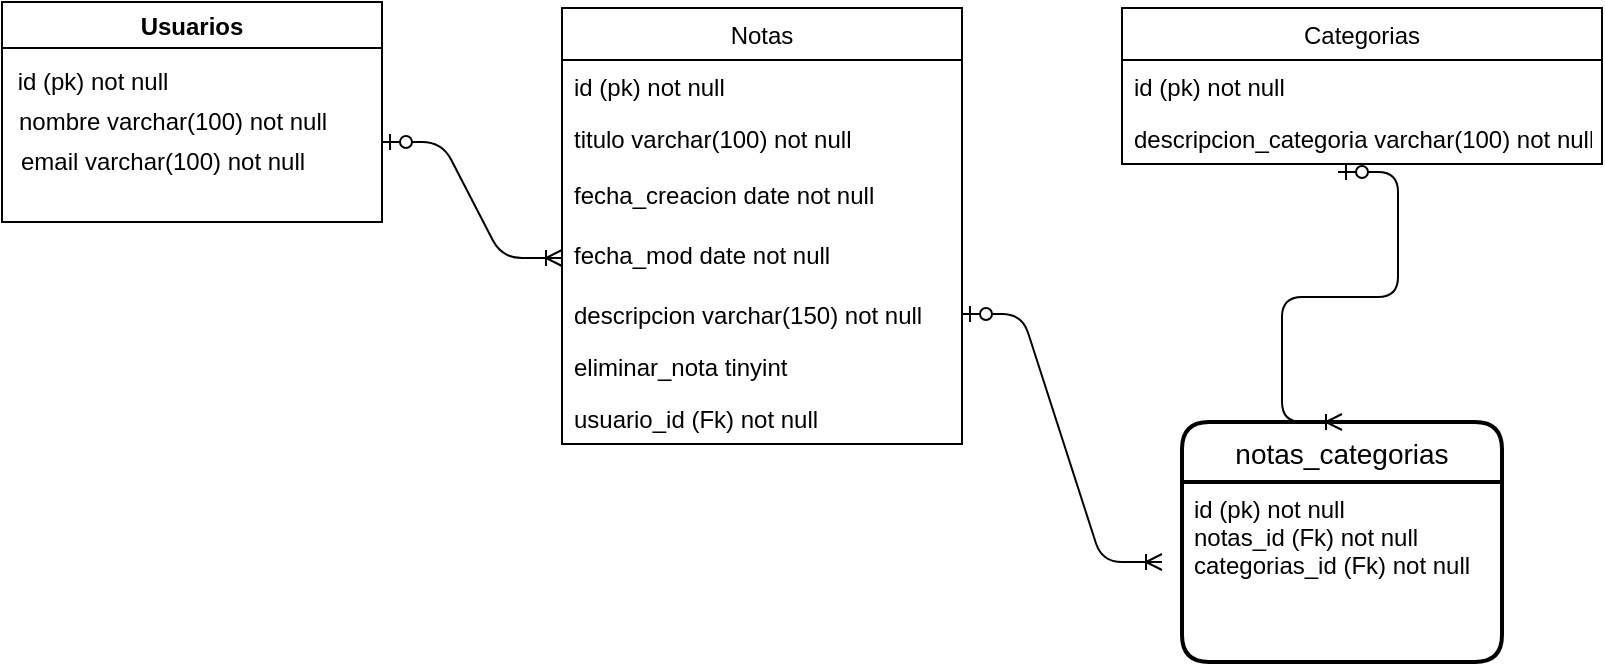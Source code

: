 <mxfile>
    <diagram id="ra3AVj7XVkMUK11-yWKh" name="Page-1">
        <mxGraphModel dx="652" dy="478" grid="1" gridSize="10" guides="1" tooltips="1" connect="1" arrows="1" fold="1" page="1" pageScale="1" pageWidth="827" pageHeight="1169" math="0" shadow="0">
            <root>
                <mxCell id="0"/>
                <mxCell id="1" parent="0"/>
                <mxCell id="2" value="Usuarios" style="swimlane;" vertex="1" parent="1">
                    <mxGeometry x="10" y="50" width="190" height="110" as="geometry"/>
                </mxCell>
                <mxCell id="3" value="id (pk) not null" style="text;html=1;align=center;verticalAlign=middle;resizable=0;points=[];autosize=1;strokeColor=none;" vertex="1" parent="2">
                    <mxGeometry y="30" width="90" height="20" as="geometry"/>
                </mxCell>
                <mxCell id="4" value="nombre varchar(100) not null" style="text;html=1;align=center;verticalAlign=middle;resizable=0;points=[];autosize=1;strokeColor=none;" vertex="1" parent="2">
                    <mxGeometry y="50" width="170" height="20" as="geometry"/>
                </mxCell>
                <mxCell id="5" value="email varchar(100) not null" style="text;html=1;align=center;verticalAlign=middle;resizable=0;points=[];autosize=1;strokeColor=none;" vertex="1" parent="2">
                    <mxGeometry y="70" width="160" height="20" as="geometry"/>
                </mxCell>
                <mxCell id="6" value="Notas" style="swimlane;fontStyle=0;childLayout=stackLayout;horizontal=1;startSize=26;fillColor=none;horizontalStack=0;resizeParent=1;resizeParentMax=0;resizeLast=0;collapsible=1;marginBottom=0;" vertex="1" parent="1">
                    <mxGeometry x="290" y="53" width="200" height="218" as="geometry"/>
                </mxCell>
                <mxCell id="7" value="id (pk) not null" style="text;strokeColor=none;fillColor=none;align=left;verticalAlign=top;spacingLeft=4;spacingRight=4;overflow=hidden;rotatable=0;points=[[0,0.5],[1,0.5]];portConstraint=eastwest;" vertex="1" parent="6">
                    <mxGeometry y="26" width="200" height="26" as="geometry"/>
                </mxCell>
                <mxCell id="8" value="titulo varchar(100) not null" style="text;strokeColor=none;fillColor=none;align=left;verticalAlign=top;spacingLeft=4;spacingRight=4;overflow=hidden;rotatable=0;points=[[0,0.5],[1,0.5]];portConstraint=eastwest;" vertex="1" parent="6">
                    <mxGeometry y="52" width="200" height="28" as="geometry"/>
                </mxCell>
                <mxCell id="9" value="fecha_creacion date not null" style="text;strokeColor=none;fillColor=none;align=left;verticalAlign=top;spacingLeft=4;spacingRight=4;overflow=hidden;rotatable=0;points=[[0,0.5],[1,0.5]];portConstraint=eastwest;" vertex="1" parent="6">
                    <mxGeometry y="80" width="200" height="30" as="geometry"/>
                </mxCell>
                <mxCell id="11" value="fecha_mod date not null" style="text;strokeColor=none;fillColor=none;align=left;verticalAlign=top;spacingLeft=4;spacingRight=4;overflow=hidden;rotatable=0;points=[[0,0.5],[1,0.5]];portConstraint=eastwest;" vertex="1" parent="6">
                    <mxGeometry y="110" width="200" height="30" as="geometry"/>
                </mxCell>
                <mxCell id="12" value="descripcion varchar(150) not null&#10;" style="text;strokeColor=none;fillColor=none;align=left;verticalAlign=top;spacingLeft=4;spacingRight=4;overflow=hidden;rotatable=0;points=[[0,0.5],[1,0.5]];portConstraint=eastwest;" vertex="1" parent="6">
                    <mxGeometry y="140" width="200" height="26" as="geometry"/>
                </mxCell>
                <mxCell id="13" value="eliminar_nota tinyint&#10;" style="text;strokeColor=none;fillColor=none;align=left;verticalAlign=top;spacingLeft=4;spacingRight=4;overflow=hidden;rotatable=0;points=[[0,0.5],[1,0.5]];portConstraint=eastwest;" vertex="1" parent="6">
                    <mxGeometry y="166" width="200" height="26" as="geometry"/>
                </mxCell>
                <mxCell id="14" value="usuario_id (Fk) not null&#10;" style="text;strokeColor=none;fillColor=none;align=left;verticalAlign=top;spacingLeft=4;spacingRight=4;overflow=hidden;rotatable=0;points=[[0,0.5],[1,0.5]];portConstraint=eastwest;" vertex="1" parent="6">
                    <mxGeometry y="192" width="200" height="26" as="geometry"/>
                </mxCell>
                <mxCell id="15" value="" style="edgeStyle=entityRelationEdgeStyle;fontSize=12;html=1;endArrow=ERoneToMany;startArrow=ERzeroToOne;entryX=0;entryY=0.5;entryDx=0;entryDy=0;" edge="1" parent="1" target="11">
                    <mxGeometry width="100" height="100" relative="1" as="geometry">
                        <mxPoint x="200" y="120" as="sourcePoint"/>
                        <mxPoint x="350" y="131" as="targetPoint"/>
                    </mxGeometry>
                </mxCell>
                <mxCell id="16" value="Categorias" style="swimlane;fontStyle=0;childLayout=stackLayout;horizontal=1;startSize=26;fillColor=none;horizontalStack=0;resizeParent=1;resizeParentMax=0;resizeLast=0;collapsible=1;marginBottom=0;" vertex="1" parent="1">
                    <mxGeometry x="570" y="53" width="240" height="78" as="geometry"/>
                </mxCell>
                <mxCell id="17" value="id (pk) not null" style="text;strokeColor=none;fillColor=none;align=left;verticalAlign=top;spacingLeft=4;spacingRight=4;overflow=hidden;rotatable=0;points=[[0,0.5],[1,0.5]];portConstraint=eastwest;" vertex="1" parent="16">
                    <mxGeometry y="26" width="240" height="26" as="geometry"/>
                </mxCell>
                <mxCell id="18" value="descripcion_categoria varchar(100) not null" style="text;strokeColor=none;fillColor=none;align=left;verticalAlign=top;spacingLeft=4;spacingRight=4;overflow=hidden;rotatable=0;points=[[0,0.5],[1,0.5]];portConstraint=eastwest;" vertex="1" parent="16">
                    <mxGeometry y="52" width="240" height="26" as="geometry"/>
                </mxCell>
                <mxCell id="20" value="notas_categorias" style="swimlane;childLayout=stackLayout;horizontal=1;startSize=30;horizontalStack=0;rounded=1;fontSize=14;fontStyle=0;strokeWidth=2;resizeParent=0;resizeLast=1;shadow=0;dashed=0;align=center;" vertex="1" parent="1">
                    <mxGeometry x="600" y="260" width="160" height="120" as="geometry"/>
                </mxCell>
                <mxCell id="21" value="id (pk) not null&#10;notas_id (Fk) not null&#10;categorias_id (Fk) not null" style="align=left;strokeColor=none;fillColor=none;spacingLeft=4;fontSize=12;verticalAlign=top;resizable=0;rotatable=0;part=1;" vertex="1" parent="20">
                    <mxGeometry y="30" width="160" height="90" as="geometry"/>
                </mxCell>
                <mxCell id="23" value="" style="edgeStyle=entityRelationEdgeStyle;fontSize=12;html=1;endArrow=ERoneToMany;startArrow=ERzeroToOne;exitX=1;exitY=0.5;exitDx=0;exitDy=0;" edge="1" parent="1" source="12">
                    <mxGeometry width="100" height="100" relative="1" as="geometry">
                        <mxPoint x="460" y="400" as="sourcePoint"/>
                        <mxPoint x="590" y="330" as="targetPoint"/>
                    </mxGeometry>
                </mxCell>
                <mxCell id="24" value="" style="edgeStyle=entityRelationEdgeStyle;fontSize=12;html=1;endArrow=ERoneToMany;startArrow=ERzeroToOne;exitX=0.45;exitY=1.154;exitDx=0;exitDy=0;exitPerimeter=0;entryX=0.5;entryY=0;entryDx=0;entryDy=0;" edge="1" parent="1" source="18" target="20">
                    <mxGeometry width="100" height="100" relative="1" as="geometry">
                        <mxPoint x="650" y="178" as="sourcePoint"/>
                        <mxPoint x="662" y="220" as="targetPoint"/>
                    </mxGeometry>
                </mxCell>
            </root>
        </mxGraphModel>
    </diagram>
</mxfile>